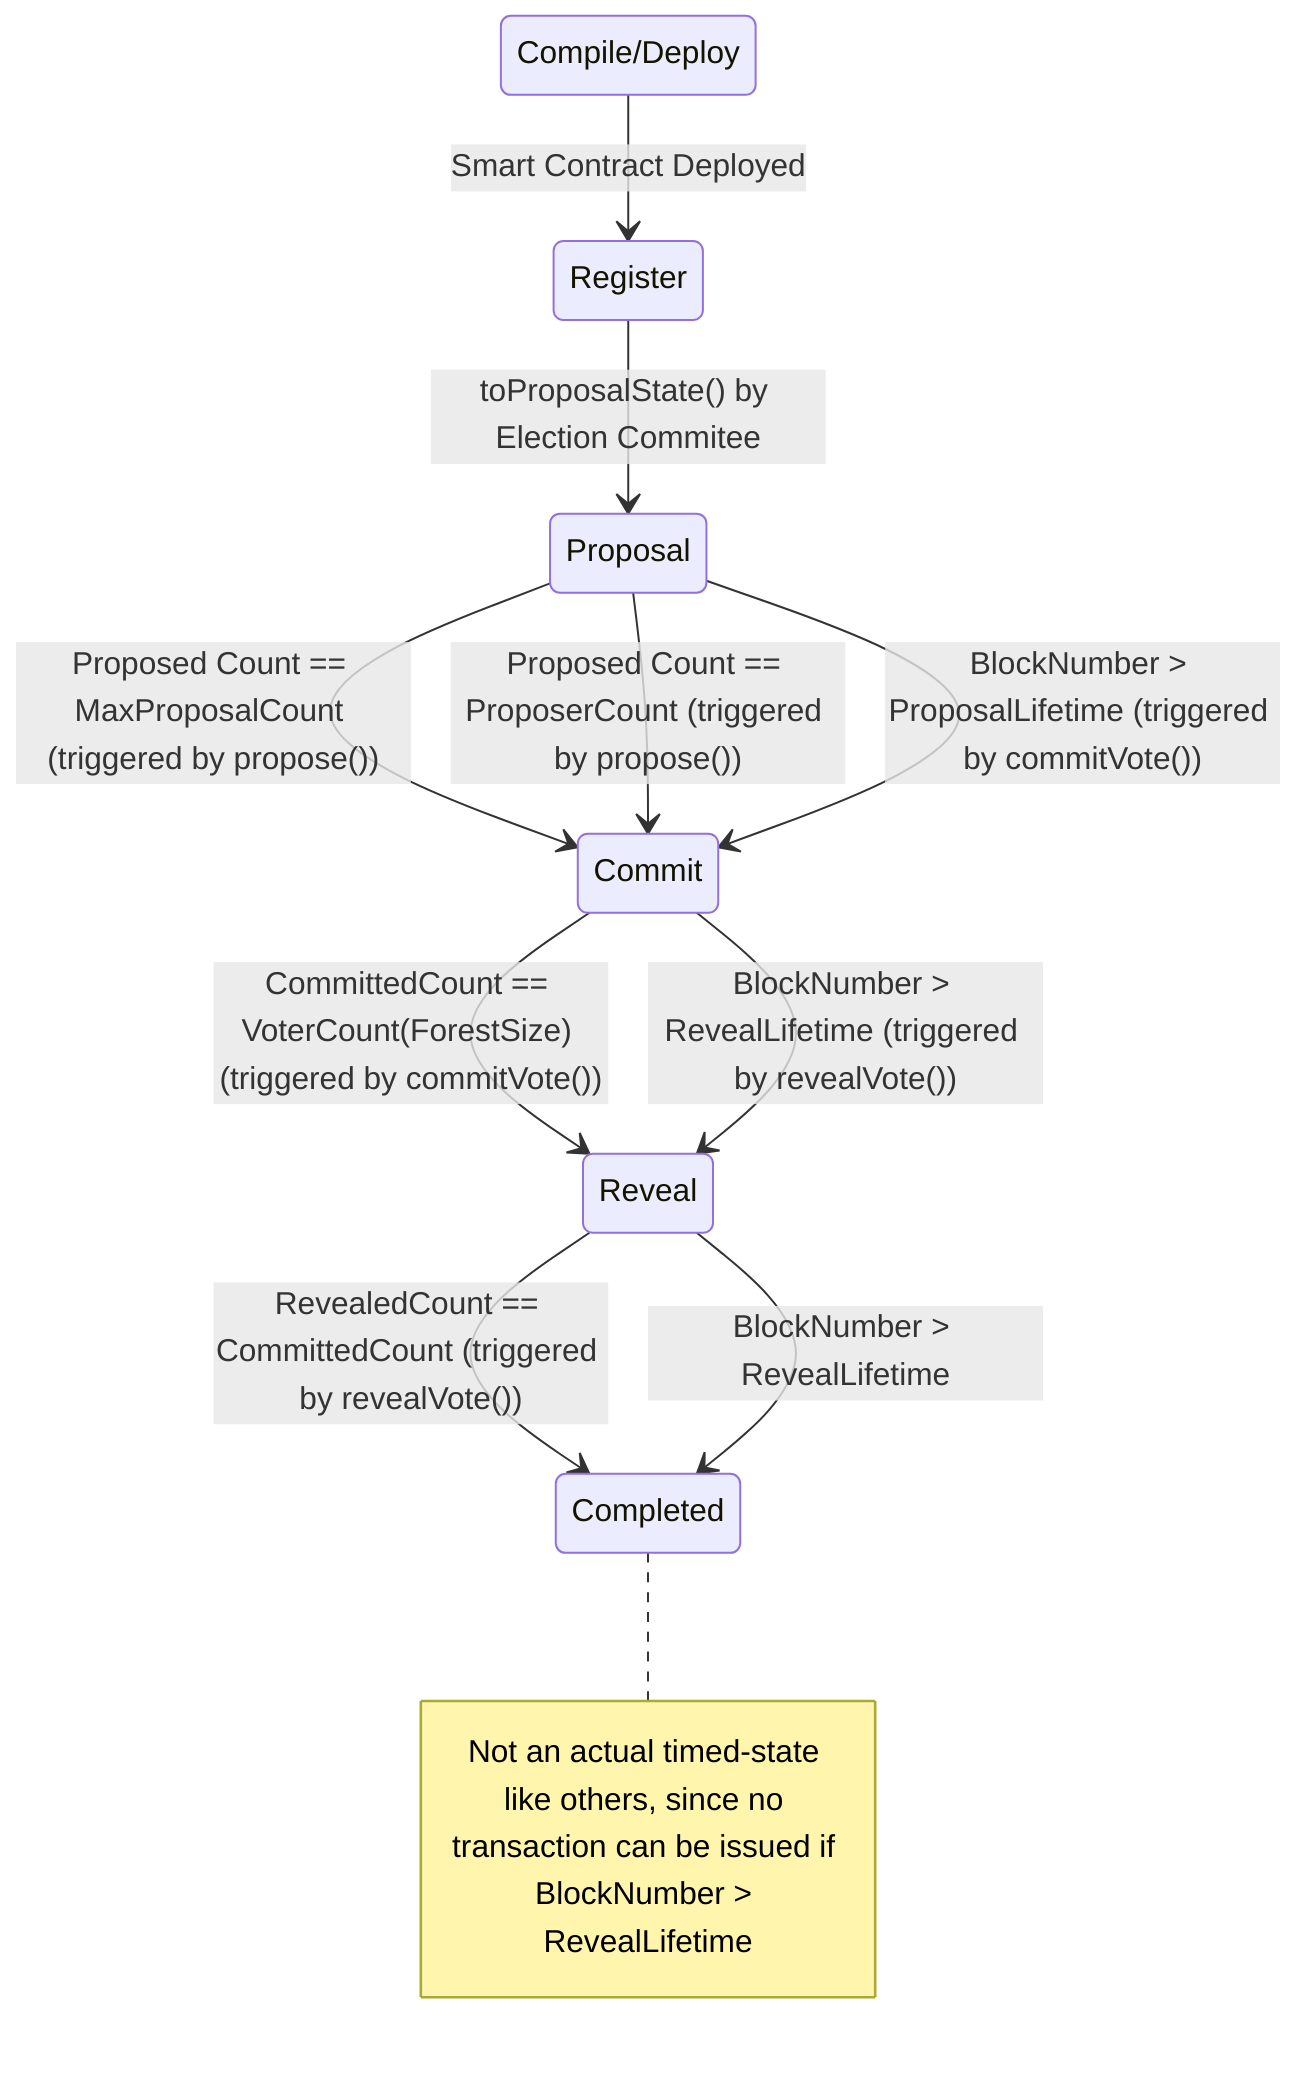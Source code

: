 stateDiagram-v2
    Compile/Deploy --> Register: Smart Contract Deployed
    Register --> Proposal: toProposalState() by Election Commitee
    Proposal --> Commit: Proposed Count == MaxProposalCount (triggered by propose())
    Proposal --> Commit: Proposed Count == ProposerCount (triggered by propose())
    Proposal --> Commit: BlockNumber > ProposalLifetime (triggered by commitVote())
    Commit --> Reveal: CommittedCount == VoterCount(ForestSize) (triggered by commitVote())
    Commit --> Reveal: BlockNumber > RevealLifetime (triggered by revealVote())
    Reveal --> Completed: RevealedCount == CommittedCount (triggered by revealVote())
    Note right of Completed: Not an actual timed-state like others, since no transaction can be issued if BlockNumber > RevealLifetime
    Reveal --> Completed: BlockNumber > RevealLifetime